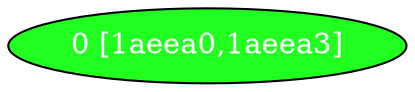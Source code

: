 diGraph libnss3{
	libnss3_0  [style=filled fillcolor="#20FF20" fontcolor="#ffffff" shape=oval label="0 [1aeea0,1aeea3]"]


}